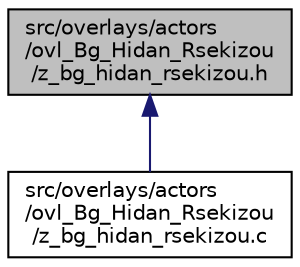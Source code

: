 digraph "src/overlays/actors/ovl_Bg_Hidan_Rsekizou/z_bg_hidan_rsekizou.h"
{
 // LATEX_PDF_SIZE
  edge [fontname="Helvetica",fontsize="10",labelfontname="Helvetica",labelfontsize="10"];
  node [fontname="Helvetica",fontsize="10",shape=record];
  Node1 [label="src/overlays/actors\l/ovl_Bg_Hidan_Rsekizou\l/z_bg_hidan_rsekizou.h",height=0.2,width=0.4,color="black", fillcolor="grey75", style="filled", fontcolor="black",tooltip=" "];
  Node1 -> Node2 [dir="back",color="midnightblue",fontsize="10",style="solid",fontname="Helvetica"];
  Node2 [label="src/overlays/actors\l/ovl_Bg_Hidan_Rsekizou\l/z_bg_hidan_rsekizou.c",height=0.2,width=0.4,color="black", fillcolor="white", style="filled",URL="$d7/d8e/z__bg__hidan__rsekizou_8c.html",tooltip=" "];
}
